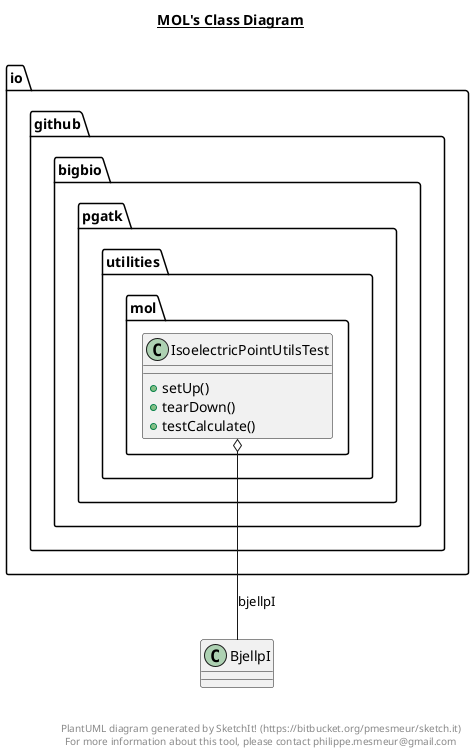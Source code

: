 @startuml

title __MOL's Class Diagram__\n

  package io.github.bigbio.pgatk.utilities.mol {
    class IsoelectricPointUtilsTest {
        + setUp()
        + tearDown()
        + testCalculate()
    }
  }
  

  IsoelectricPointUtilsTest o-- BjellpI : bjellpI


right footer


PlantUML diagram generated by SketchIt! (https://bitbucket.org/pmesmeur/sketch.it)
For more information about this tool, please contact philippe.mesmeur@gmail.com
endfooter

@enduml
